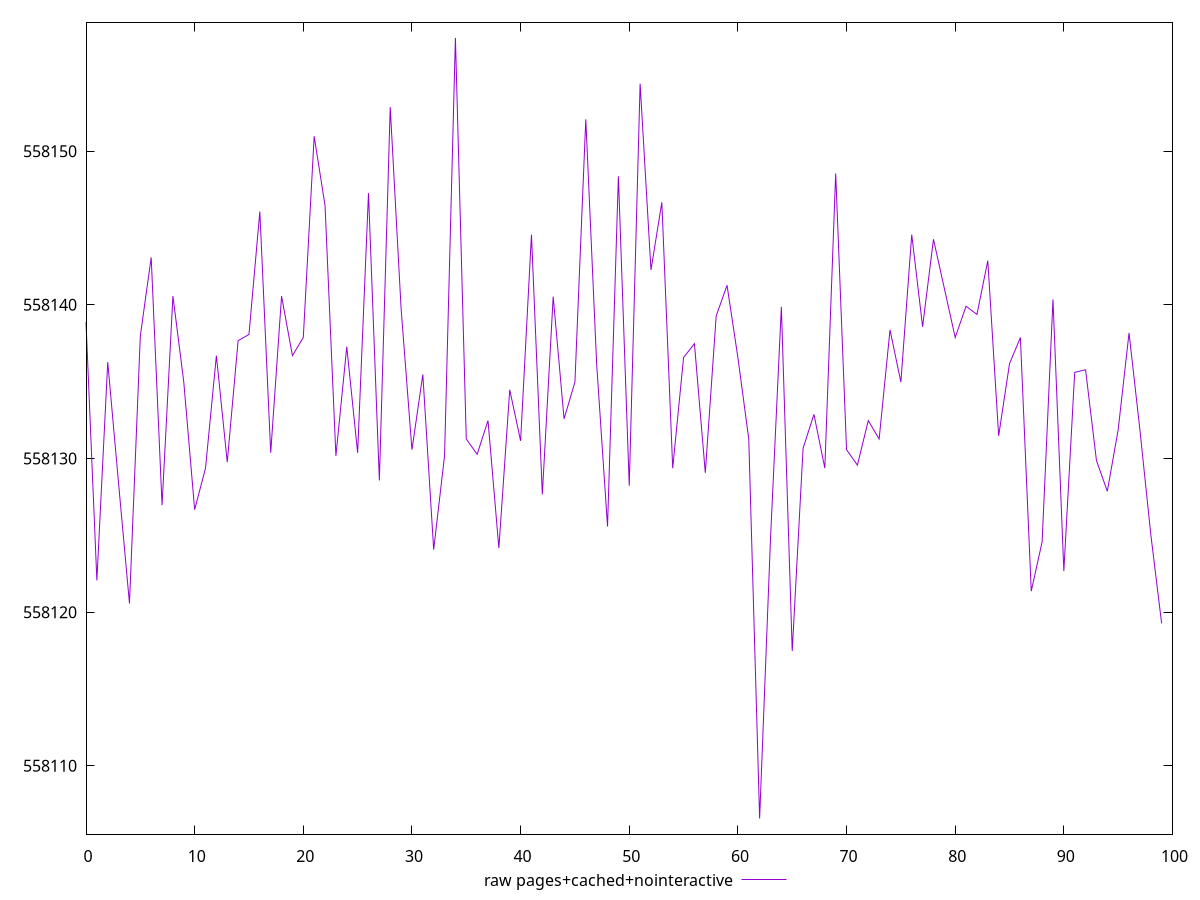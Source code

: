 $_rawPagesCachedNointeractive <<EOF
558138.8722206705
558122.0694273743
558136.2705446929
558128.3674720671
558120.5741759776
558137.9811204221
558143.0874596525
558126.9741759778
558140.5741759777
558134.9741759778
558126.6705446929
558129.3741759778
558136.6963982
558129.7680307264
558137.6705446929
558138.0744553073
558146.0744553073
558130.3736173185
558140.569706704
558136.6963982
558137.881958411
558150.9719413408
558146.471103352
558130.1719413409
558137.2744553074
558130.3691480447
558147.271103352
558128.5741759777
558152.8733379889
558139.769706704
558130.5708240224
558135.4705446928
558124.071103352
558130.1719413409
558157.3741759778
558131.2733379889
558130.2738966481
558132.4722206704
558124.1708240224
558134.4733379888
558131.1505446929
558144.5719413408
558127.6699860336
558140.5341759777
558132.5811204221
558134.9741759778
558152.0727793296
558136.1522206705
558125.5736173185
558148.3697067039
558128.2299860336
558154.3933255742
558142.271103352
558146.6750139665
558129.3719413409
558136.5741759777
558137.4738966482
558129.0705446928
558139.2688687152
558141.276930478
558136.5713826817
558131.2733379889
558106.5708240224
558124.7691480448
558139.8733379889
558117.4738966482
558130.6727793297
558132.8711033519
558129.3741759778
558148.5505446928
558130.5730586592
558129.5713826816
558132.4671927375
558131.2727793296
558138.3736173185
558134.9741759778
558144.5741759777
558138.5730586592
558144.2705446929
558141.0750139666
558137.8774891372
558139.9133379889
558139.37553383
558142.8744553074
558131.4750139666
558136.1730586592
558137.8727793297
558121.3652374302
558124.5741759777
558140.3505446928
558122.6750139665
558135.6097067039
558135.7736173185
558129.8750139665
558127.8716620113
558131.8727793297
558138.1719413409
558131.8738966481
558125.0705446928
558119.271103352
EOF
set key outside below
set terminal pngcairo
set output "report_00005_2020-11-02T22-26-11.212Z/uses-long-cache-ttl/pages+cached+nointeractive//raw.png"
set yrange [558105.5547569833:558158.3902430169]
plot $_rawPagesCachedNointeractive title "raw pages+cached+nointeractive" with line ,